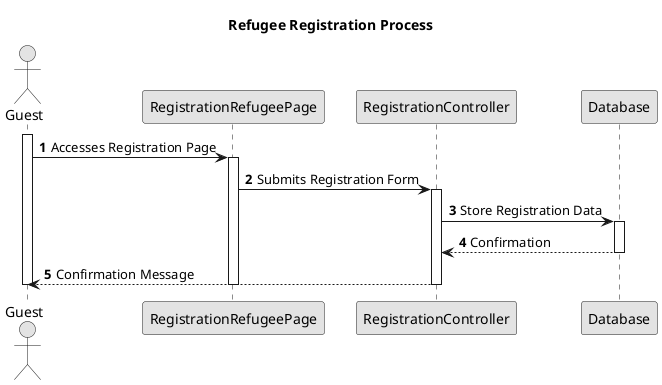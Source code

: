 @startuml
skinparam monochrome true
skinparam packageStyle rectangle
skinparam shadowing false

title Refugee Registration Process

autonumber

actor Guest
participant "RegistrationRefugeePage" as RegPage
participant "RegistrationController" as RegCtrl
participant Database

activate Guest

Guest -> RegPage : Accesses Registration Page
activate RegPage

RegPage -> RegCtrl : Submits Registration Form
activate RegCtrl

RegCtrl -> Database : Store Registration Data
activate Database
Database --> RegCtrl : Confirmation
deactivate Database

RegCtrl --> Guest : Confirmation Message
deactivate RegCtrl
deactivate RegPage

deactivate Guest

@enduml
